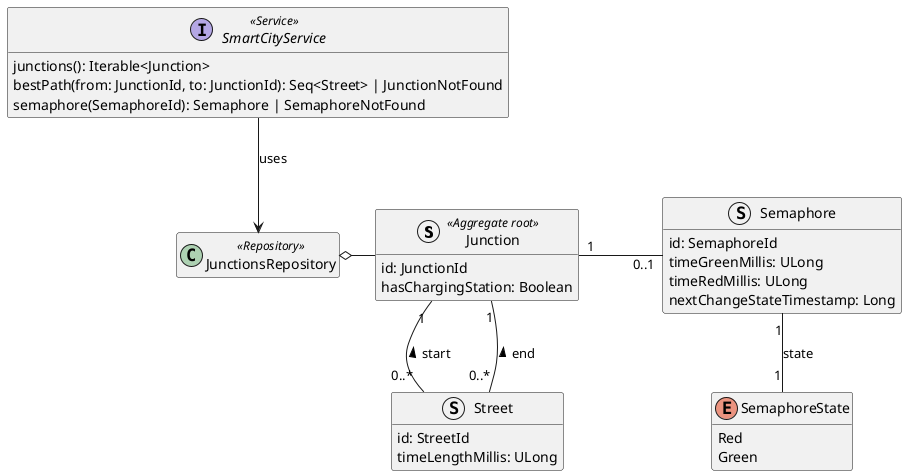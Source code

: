 @startuml smart-city-domain-model

hide empty members

struct Junction <<Aggregate root>> {
    id: JunctionId
    hasChargingStation: Boolean
}

struct Street {
    id: StreetId
    timeLengthMillis: ULong
}

struct Semaphore {
    id: SemaphoreId
    timeGreenMillis: ULong
    timeRedMillis: ULong
    nextChangeStateTimestamp: Long
}

enum SemaphoreState {
    Red
    Green
}

interface SmartCityService <<Service>> {
    junctions(): Iterable<Junction>
    bestPath(from: JunctionId, to: JunctionId): Seq<Street> | JunctionNotFound
    semaphore(SemaphoreId): Semaphore | SemaphoreNotFound
}

class JunctionsRepository <<Repository>>

Junction "1" -r- "0..1" Semaphore : "              "
Street "0..*" -u- "1" Junction : "start >"
Street -u[hidden]- Junction
Street "0..*" -u- "1" Junction : "end >"
Semaphore "1" -- "1" SemaphoreState : "state"
SmartCityService --> JunctionsRepository : "uses"
JunctionsRepository o- Junction

@enduml
